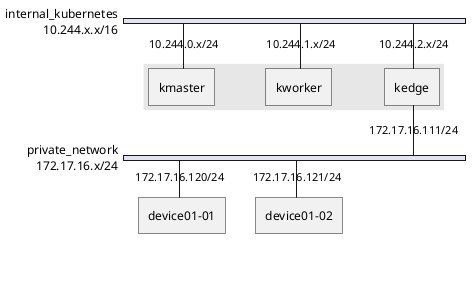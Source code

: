 @startuml
nwdiag {
  network internal_kubernetes {
      address = "10.244.x.x/16"

      group internal {
          kmaster [address = "10.244.0.x/24"];
          kworker [address = "10.244.1.x/24"];
          kedge   [address = "10.244.2.x/24"]
      }
  }
  network private_network {
      address = "172.17.16.x/24";
      kedge       [address = "172.17.16.111/24"]
      device01-01 [address = "172.17.16.120/24"];
      device01-02 [address = "172.17.16.121/24"];
  }
}
@enduml